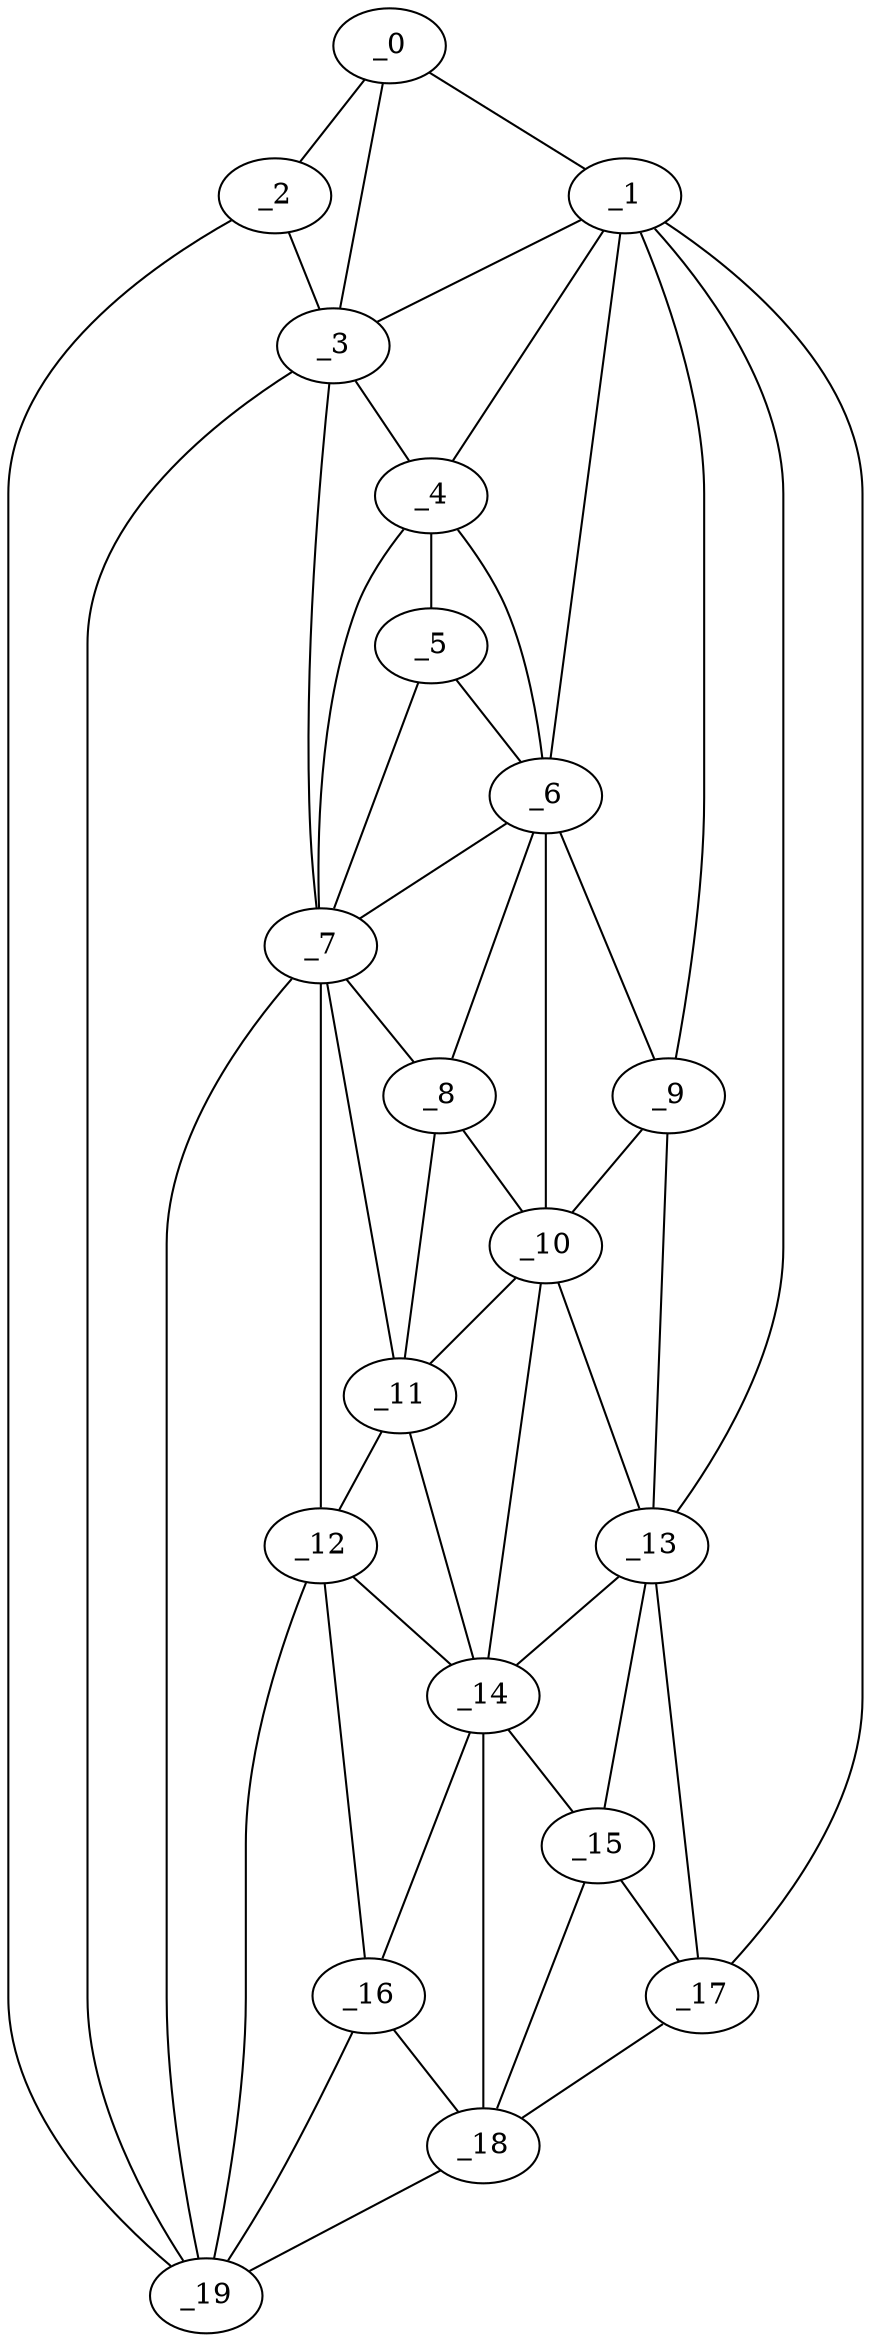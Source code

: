 graph "obj67__190.gxl" {
	_0	 [x=5,
		y=58];
	_1	 [x=5,
		y=73];
	_0 -- _1	 [valence=1];
	_2	 [x=11,
		y=48];
	_0 -- _2	 [valence=1];
	_3	 [x=33,
		y=51];
	_0 -- _3	 [valence=2];
	_1 -- _3	 [valence=1];
	_4	 [x=44,
		y=55];
	_1 -- _4	 [valence=2];
	_6	 [x=63,
		y=66];
	_1 -- _6	 [valence=2];
	_9	 [x=79,
		y=77];
	_1 -- _9	 [valence=2];
	_13	 [x=99,
		y=79];
	_1 -- _13	 [valence=1];
	_17	 [x=123,
		y=81];
	_1 -- _17	 [valence=1];
	_2 -- _3	 [valence=2];
	_19	 [x=126,
		y=55];
	_2 -- _19	 [valence=1];
	_3 -- _4	 [valence=2];
	_7	 [x=74,
		y=55];
	_3 -- _7	 [valence=1];
	_3 -- _19	 [valence=2];
	_5	 [x=59,
		y=57];
	_4 -- _5	 [valence=2];
	_4 -- _6	 [valence=1];
	_4 -- _7	 [valence=2];
	_5 -- _6	 [valence=2];
	_5 -- _7	 [valence=1];
	_6 -- _7	 [valence=2];
	_8	 [x=79,
		y=59];
	_6 -- _8	 [valence=2];
	_6 -- _9	 [valence=1];
	_10	 [x=81,
		y=67];
	_6 -- _10	 [valence=1];
	_7 -- _8	 [valence=1];
	_11	 [x=85,
		y=59];
	_7 -- _11	 [valence=1];
	_12	 [x=97,
		y=56];
	_7 -- _12	 [valence=2];
	_7 -- _19	 [valence=2];
	_8 -- _10	 [valence=2];
	_8 -- _11	 [valence=1];
	_9 -- _10	 [valence=1];
	_9 -- _13	 [valence=2];
	_10 -- _11	 [valence=2];
	_10 -- _13	 [valence=2];
	_14	 [x=101,
		y=69];
	_10 -- _14	 [valence=2];
	_11 -- _12	 [valence=2];
	_11 -- _14	 [valence=1];
	_12 -- _14	 [valence=2];
	_16	 [x=112,
		y=56];
	_12 -- _16	 [valence=2];
	_12 -- _19	 [valence=1];
	_13 -- _14	 [valence=2];
	_15	 [x=105,
		y=79];
	_13 -- _15	 [valence=2];
	_13 -- _17	 [valence=1];
	_14 -- _15	 [valence=2];
	_14 -- _16	 [valence=2];
	_18	 [x=125,
		y=67];
	_14 -- _18	 [valence=2];
	_15 -- _17	 [valence=2];
	_15 -- _18	 [valence=2];
	_16 -- _18	 [valence=2];
	_16 -- _19	 [valence=2];
	_17 -- _18	 [valence=1];
	_18 -- _19	 [valence=1];
}
